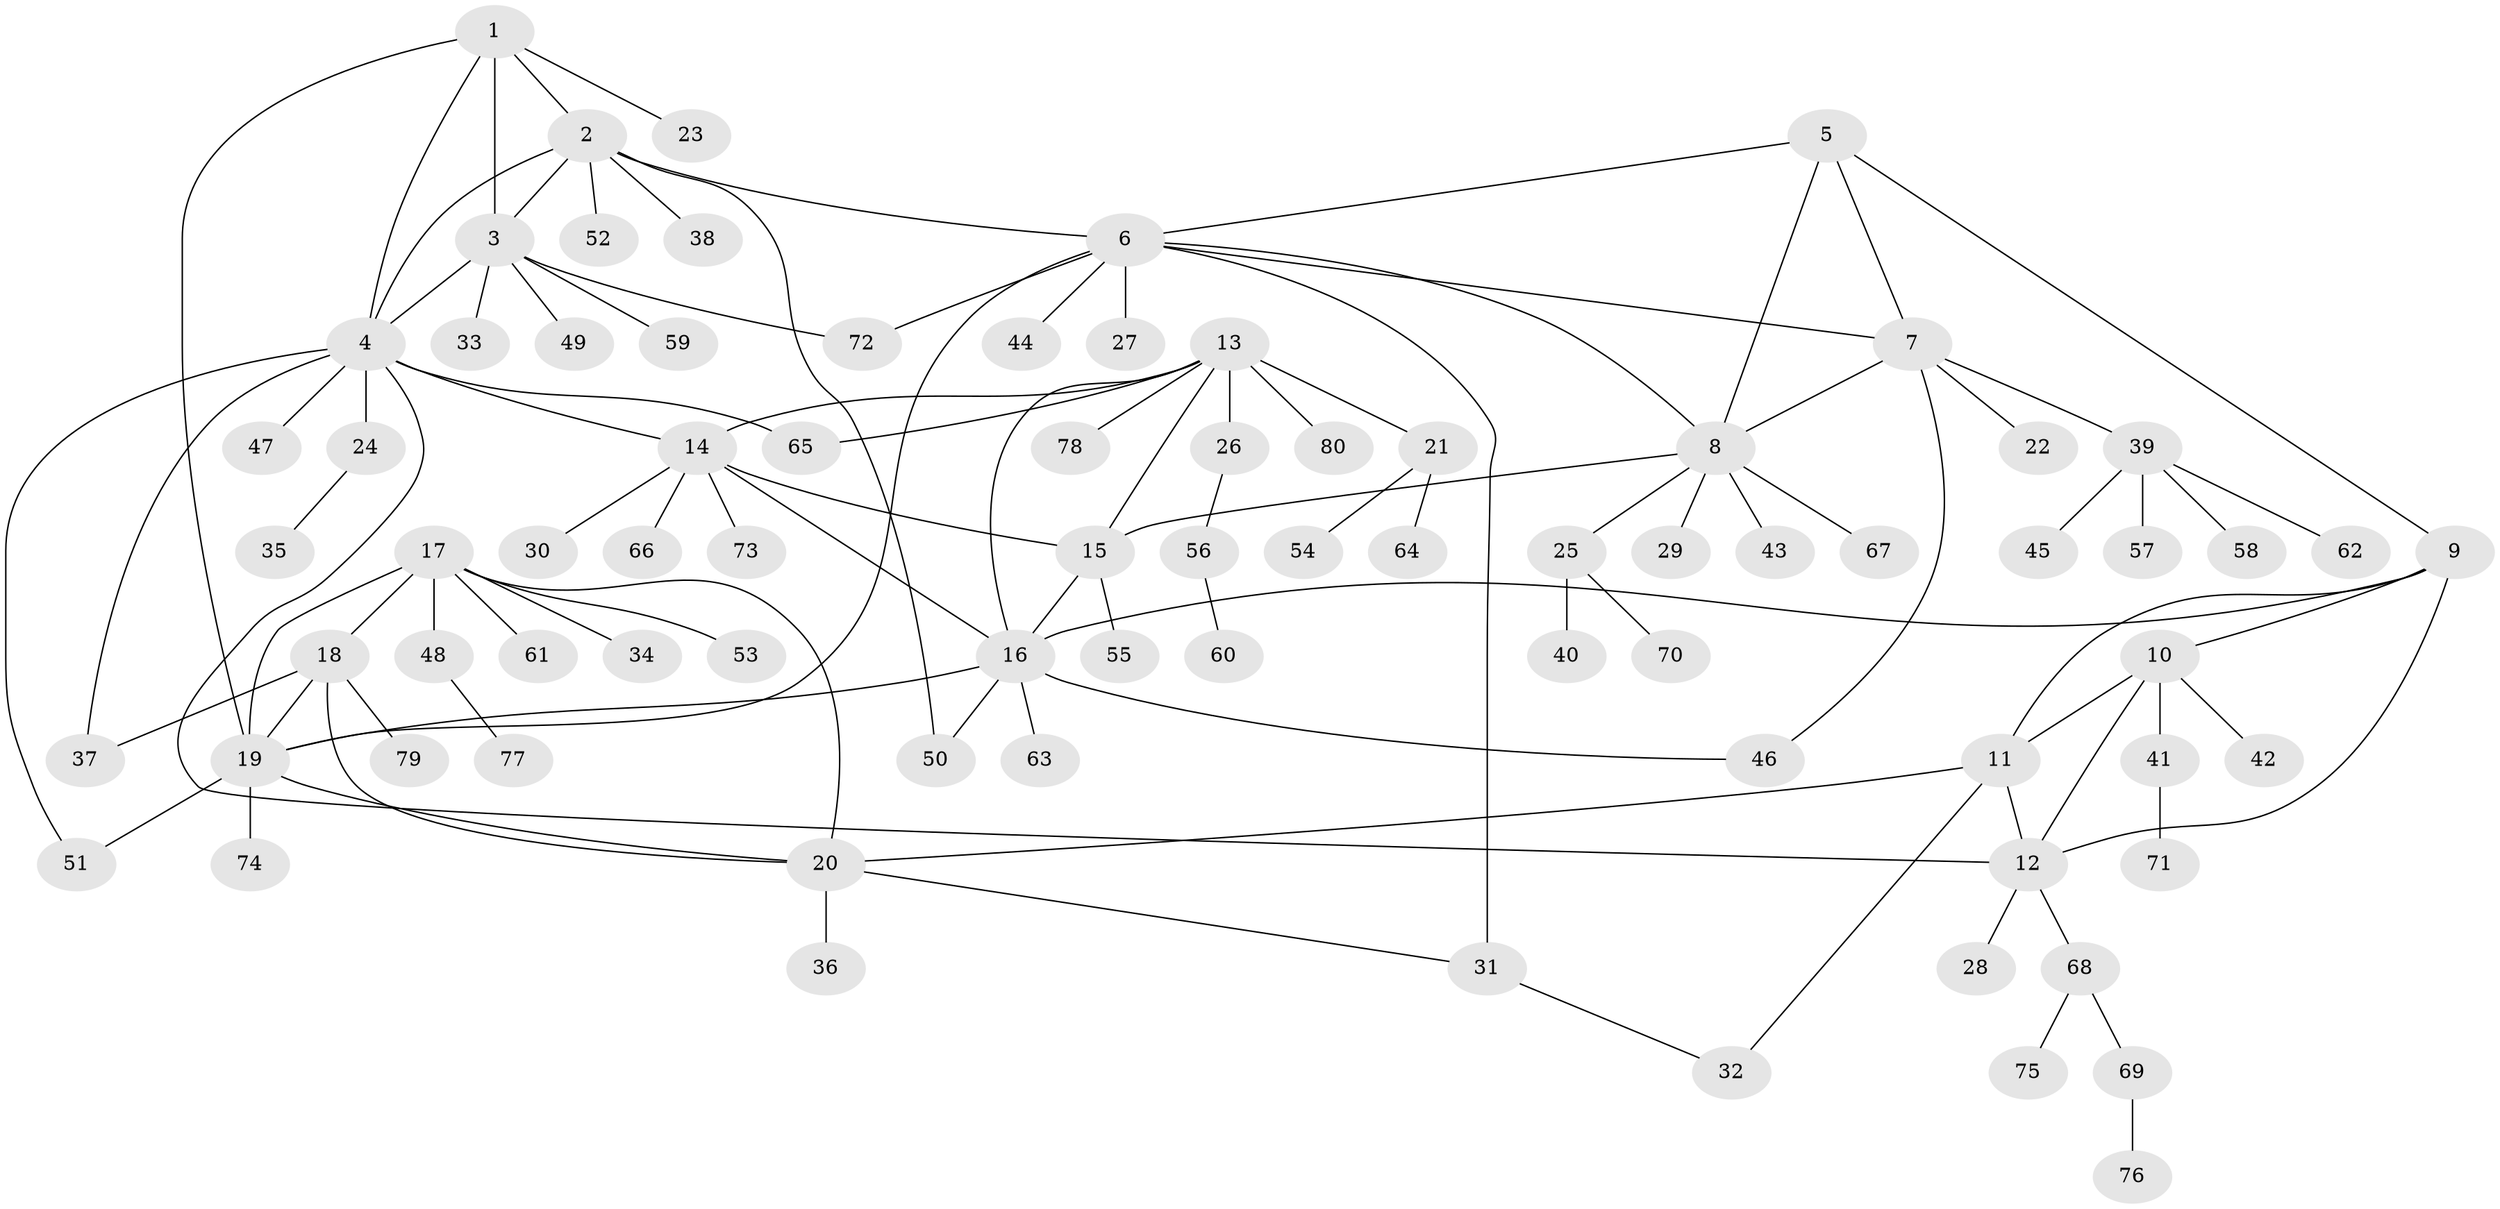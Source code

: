 // coarse degree distribution, {9: 0.04918032786885246, 13: 0.01639344262295082, 6: 0.01639344262295082, 15: 0.01639344262295082, 4: 0.04918032786885246, 7: 0.03278688524590164, 3: 0.03278688524590164, 8: 0.03278688524590164, 5: 0.01639344262295082, 2: 0.14754098360655737, 1: 0.5901639344262295}
// Generated by graph-tools (version 1.1) at 2025/24/03/03/25 07:24:17]
// undirected, 80 vertices, 108 edges
graph export_dot {
graph [start="1"]
  node [color=gray90,style=filled];
  1;
  2;
  3;
  4;
  5;
  6;
  7;
  8;
  9;
  10;
  11;
  12;
  13;
  14;
  15;
  16;
  17;
  18;
  19;
  20;
  21;
  22;
  23;
  24;
  25;
  26;
  27;
  28;
  29;
  30;
  31;
  32;
  33;
  34;
  35;
  36;
  37;
  38;
  39;
  40;
  41;
  42;
  43;
  44;
  45;
  46;
  47;
  48;
  49;
  50;
  51;
  52;
  53;
  54;
  55;
  56;
  57;
  58;
  59;
  60;
  61;
  62;
  63;
  64;
  65;
  66;
  67;
  68;
  69;
  70;
  71;
  72;
  73;
  74;
  75;
  76;
  77;
  78;
  79;
  80;
  1 -- 2;
  1 -- 3;
  1 -- 4;
  1 -- 19;
  1 -- 23;
  2 -- 3;
  2 -- 4;
  2 -- 6;
  2 -- 38;
  2 -- 50;
  2 -- 52;
  3 -- 4;
  3 -- 33;
  3 -- 49;
  3 -- 59;
  3 -- 72;
  4 -- 12;
  4 -- 14;
  4 -- 24;
  4 -- 37;
  4 -- 47;
  4 -- 51;
  4 -- 65;
  5 -- 6;
  5 -- 7;
  5 -- 8;
  5 -- 9;
  6 -- 7;
  6 -- 8;
  6 -- 19;
  6 -- 27;
  6 -- 31;
  6 -- 44;
  6 -- 72;
  7 -- 8;
  7 -- 22;
  7 -- 39;
  7 -- 46;
  8 -- 15;
  8 -- 25;
  8 -- 29;
  8 -- 43;
  8 -- 67;
  9 -- 10;
  9 -- 11;
  9 -- 12;
  9 -- 16;
  10 -- 11;
  10 -- 12;
  10 -- 41;
  10 -- 42;
  11 -- 12;
  11 -- 20;
  11 -- 32;
  12 -- 28;
  12 -- 68;
  13 -- 14;
  13 -- 15;
  13 -- 16;
  13 -- 21;
  13 -- 26;
  13 -- 65;
  13 -- 78;
  13 -- 80;
  14 -- 15;
  14 -- 16;
  14 -- 30;
  14 -- 66;
  14 -- 73;
  15 -- 16;
  15 -- 55;
  16 -- 19;
  16 -- 46;
  16 -- 50;
  16 -- 63;
  17 -- 18;
  17 -- 19;
  17 -- 20;
  17 -- 34;
  17 -- 48;
  17 -- 53;
  17 -- 61;
  18 -- 19;
  18 -- 20;
  18 -- 37;
  18 -- 79;
  19 -- 20;
  19 -- 51;
  19 -- 74;
  20 -- 31;
  20 -- 36;
  21 -- 54;
  21 -- 64;
  24 -- 35;
  25 -- 40;
  25 -- 70;
  26 -- 56;
  31 -- 32;
  39 -- 45;
  39 -- 57;
  39 -- 58;
  39 -- 62;
  41 -- 71;
  48 -- 77;
  56 -- 60;
  68 -- 69;
  68 -- 75;
  69 -- 76;
}
